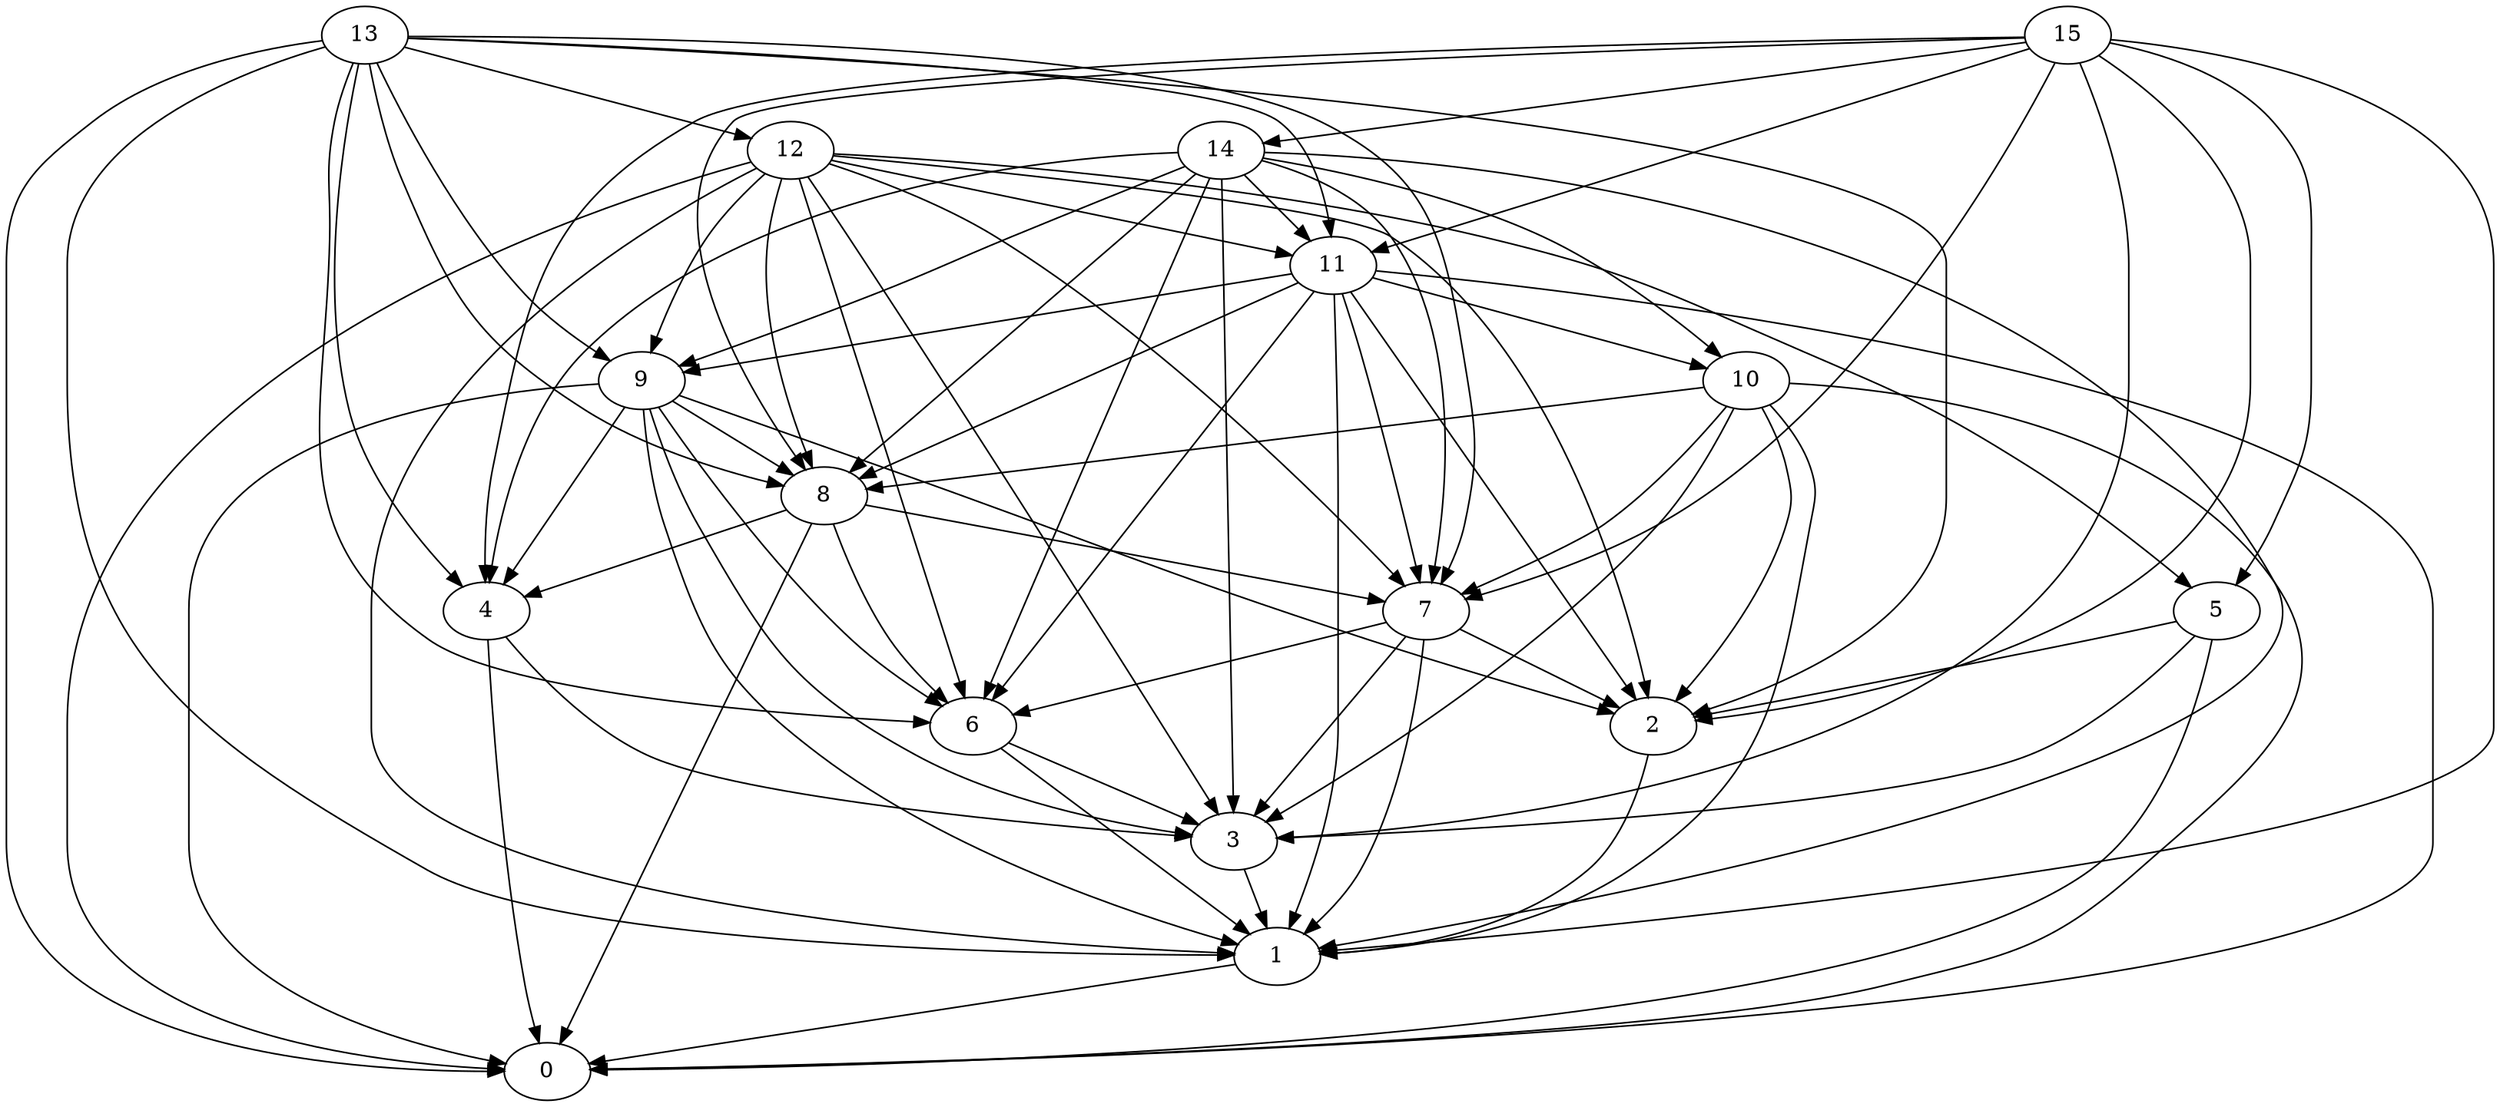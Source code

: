 digraph "Random_Nodes_16_Density_4.81_CCR_1.00_WeightType_Random_Homogeneous-4" {
15 [Weight=34];
13 [Weight=21];
12 [Weight=42];
14 [Weight=38];
11 [Weight=38];
9 [Weight=42];
10 [Weight=42];
8 [Weight=17];
7 [Weight=42];
6 [Weight=38];
4 [Weight=34];
5 [Weight=21];
3 [Weight=13];
2 [Weight=8];
1 [Weight=17];
0 [Weight=34];
14 -> 8 [Weight=8];
9 -> 0 [Weight=8];
11 -> 8 [Weight=9];
9 -> 3 [Weight=10];
14 -> 6 [Weight=6];
5 -> 2 [Weight=7];
14 -> 3 [Weight=6];
12 -> 2 [Weight=10];
15 -> 11 [Weight=2];
11 -> 6 [Weight=10];
11 -> 2 [Weight=7];
5 -> 3 [Weight=5];
11 -> 1 [Weight=10];
4 -> 0 [Weight=8];
15 -> 5 [Weight=9];
11 -> 10 [Weight=5];
8 -> 6 [Weight=9];
13 -> 11 [Weight=7];
8 -> 0 [Weight=6];
9 -> 8 [Weight=7];
9 -> 6 [Weight=3];
14 -> 10 [Weight=9];
7 -> 3 [Weight=2];
14 -> 4 [Weight=7];
12 -> 0 [Weight=6];
11 -> 0 [Weight=7];
12 -> 3 [Weight=10];
14 -> 9 [Weight=2];
10 -> 0 [Weight=7];
10 -> 7 [Weight=10];
8 -> 7 [Weight=4];
15 -> 3 [Weight=9];
10 -> 2 [Weight=6];
10 -> 8 [Weight=4];
12 -> 8 [Weight=7];
6 -> 3 [Weight=10];
14 -> 7 [Weight=10];
4 -> 3 [Weight=9];
11 -> 7 [Weight=7];
13 -> 7 [Weight=8];
8 -> 4 [Weight=8];
15 -> 4 [Weight=8];
12 -> 1 [Weight=2];
5 -> 0 [Weight=9];
7 -> 2 [Weight=3];
6 -> 1 [Weight=3];
15 -> 8 [Weight=5];
7 -> 6 [Weight=5];
9 -> 2 [Weight=2];
15 -> 14 [Weight=4];
13 -> 1 [Weight=8];
15 -> 2 [Weight=6];
9 -> 4 [Weight=9];
10 -> 1 [Weight=5];
12 -> 9 [Weight=5];
10 -> 3 [Weight=2];
13 -> 9 [Weight=2];
15 -> 1 [Weight=2];
12 -> 6 [Weight=2];
12 -> 7 [Weight=10];
13 -> 8 [Weight=8];
12 -> 5 [Weight=2];
13 -> 12 [Weight=4];
15 -> 7 [Weight=4];
14 -> 11 [Weight=5];
13 -> 6 [Weight=5];
13 -> 2 [Weight=5];
3 -> 1 [Weight=9];
11 -> 9 [Weight=5];
1 -> 0 [Weight=8];
7 -> 1 [Weight=10];
9 -> 1 [Weight=8];
13 -> 0 [Weight=5];
12 -> 11 [Weight=3];
2 -> 1 [Weight=8];
14 -> 1 [Weight=2];
13 -> 4 [Weight=6];
}
